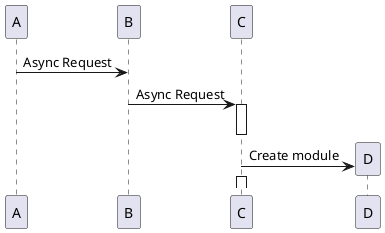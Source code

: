 {
  "sha1": "5381wjxbobtk4nnl3y9fb7vdhjebepq",
  "insertion": {
    "when": "2024-05-30T20:48:20.642Z",
    "user": "plantuml@gmail.com"
  }
}
@startuml
A -> B : Async Request

B -> C : Async Request
activate C
deactivate C

create D
C -> D : Create module
activate C
deactivate C
@enduml
